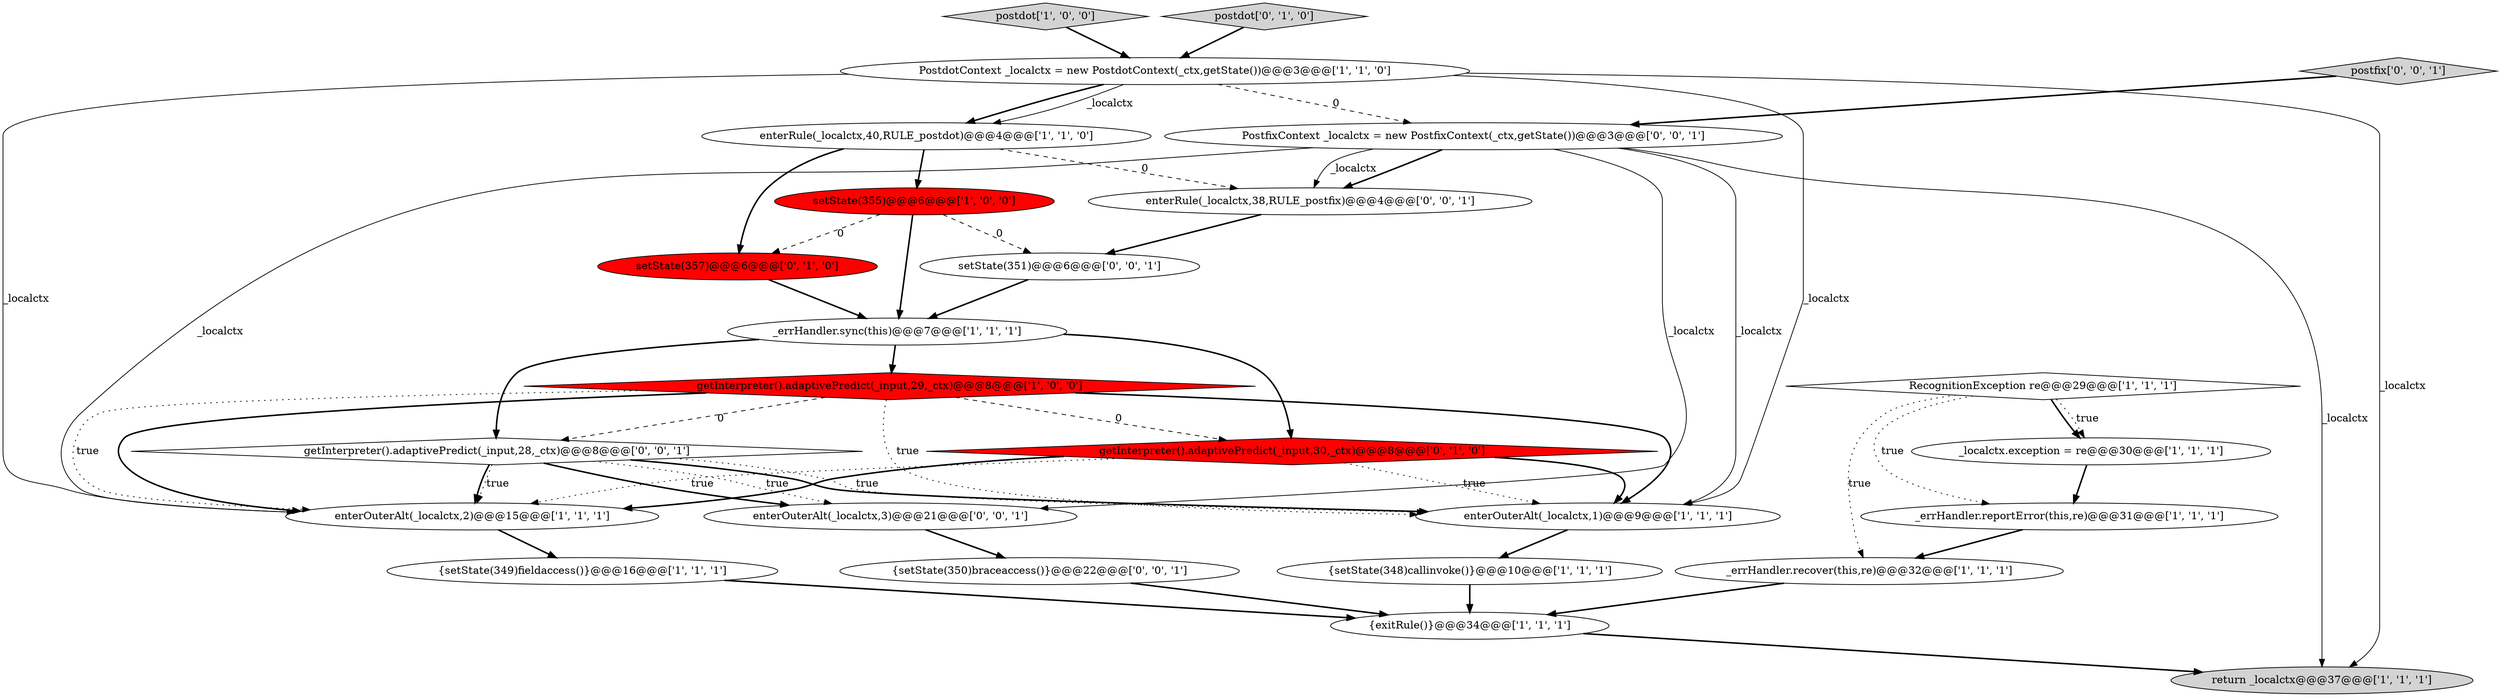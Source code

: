 digraph {
11 [style = filled, label = "postdot['1', '0', '0']", fillcolor = lightgray, shape = diamond image = "AAA0AAABBB1BBB"];
17 [style = filled, label = "postdot['0', '1', '0']", fillcolor = lightgray, shape = diamond image = "AAA0AAABBB2BBB"];
4 [style = filled, label = "enterOuterAlt(_localctx,1)@@@9@@@['1', '1', '1']", fillcolor = white, shape = ellipse image = "AAA0AAABBB1BBB"];
9 [style = filled, label = "{setState(348)callinvoke()}@@@10@@@['1', '1', '1']", fillcolor = white, shape = ellipse image = "AAA0AAABBB1BBB"];
5 [style = filled, label = "getInterpreter().adaptivePredict(_input,29,_ctx)@@@8@@@['1', '0', '0']", fillcolor = red, shape = diamond image = "AAA1AAABBB1BBB"];
13 [style = filled, label = "setState(355)@@@6@@@['1', '0', '0']", fillcolor = red, shape = ellipse image = "AAA1AAABBB1BBB"];
25 [style = filled, label = "setState(351)@@@6@@@['0', '0', '1']", fillcolor = white, shape = ellipse image = "AAA0AAABBB3BBB"];
1 [style = filled, label = "PostdotContext _localctx = new PostdotContext(_ctx,getState())@@@3@@@['1', '1', '0']", fillcolor = white, shape = ellipse image = "AAA0AAABBB1BBB"];
24 [style = filled, label = "enterRule(_localctx,38,RULE_postfix)@@@4@@@['0', '0', '1']", fillcolor = white, shape = ellipse image = "AAA0AAABBB3BBB"];
23 [style = filled, label = "postfix['0', '0', '1']", fillcolor = lightgray, shape = diamond image = "AAA0AAABBB3BBB"];
0 [style = filled, label = "RecognitionException re@@@29@@@['1', '1', '1']", fillcolor = white, shape = diamond image = "AAA0AAABBB1BBB"];
16 [style = filled, label = "setState(357)@@@6@@@['0', '1', '0']", fillcolor = red, shape = ellipse image = "AAA1AAABBB2BBB"];
14 [style = filled, label = "_localctx.exception = re@@@30@@@['1', '1', '1']", fillcolor = white, shape = ellipse image = "AAA0AAABBB1BBB"];
12 [style = filled, label = "enterRule(_localctx,40,RULE_postdot)@@@4@@@['1', '1', '0']", fillcolor = white, shape = ellipse image = "AAA0AAABBB1BBB"];
22 [style = filled, label = "getInterpreter().adaptivePredict(_input,28,_ctx)@@@8@@@['0', '0', '1']", fillcolor = white, shape = diamond image = "AAA0AAABBB3BBB"];
18 [style = filled, label = "getInterpreter().adaptivePredict(_input,30,_ctx)@@@8@@@['0', '1', '0']", fillcolor = red, shape = diamond image = "AAA1AAABBB2BBB"];
15 [style = filled, label = "return _localctx@@@37@@@['1', '1', '1']", fillcolor = lightgray, shape = ellipse image = "AAA0AAABBB1BBB"];
2 [style = filled, label = "{exitRule()}@@@34@@@['1', '1', '1']", fillcolor = white, shape = ellipse image = "AAA0AAABBB1BBB"];
10 [style = filled, label = "_errHandler.recover(this,re)@@@32@@@['1', '1', '1']", fillcolor = white, shape = ellipse image = "AAA0AAABBB1BBB"];
3 [style = filled, label = "_errHandler.reportError(this,re)@@@31@@@['1', '1', '1']", fillcolor = white, shape = ellipse image = "AAA0AAABBB1BBB"];
20 [style = filled, label = "enterOuterAlt(_localctx,3)@@@21@@@['0', '0', '1']", fillcolor = white, shape = ellipse image = "AAA0AAABBB3BBB"];
19 [style = filled, label = "{setState(350)braceaccess()}@@@22@@@['0', '0', '1']", fillcolor = white, shape = ellipse image = "AAA0AAABBB3BBB"];
6 [style = filled, label = "_errHandler.sync(this)@@@7@@@['1', '1', '1']", fillcolor = white, shape = ellipse image = "AAA0AAABBB1BBB"];
21 [style = filled, label = "PostfixContext _localctx = new PostfixContext(_ctx,getState())@@@3@@@['0', '0', '1']", fillcolor = white, shape = ellipse image = "AAA0AAABBB3BBB"];
7 [style = filled, label = "enterOuterAlt(_localctx,2)@@@15@@@['1', '1', '1']", fillcolor = white, shape = ellipse image = "AAA0AAABBB1BBB"];
8 [style = filled, label = "{setState(349)fieldaccess()}@@@16@@@['1', '1', '1']", fillcolor = white, shape = ellipse image = "AAA0AAABBB1BBB"];
4->9 [style = bold, label=""];
14->3 [style = bold, label=""];
21->4 [style = solid, label="_localctx"];
18->7 [style = dotted, label="true"];
17->1 [style = bold, label=""];
0->10 [style = dotted, label="true"];
9->2 [style = bold, label=""];
11->1 [style = bold, label=""];
1->7 [style = solid, label="_localctx"];
6->22 [style = bold, label=""];
6->18 [style = bold, label=""];
16->6 [style = bold, label=""];
22->7 [style = dotted, label="true"];
21->24 [style = bold, label=""];
12->16 [style = bold, label=""];
19->2 [style = bold, label=""];
1->21 [style = dashed, label="0"];
13->25 [style = dashed, label="0"];
25->6 [style = bold, label=""];
7->8 [style = bold, label=""];
5->18 [style = dashed, label="0"];
22->7 [style = bold, label=""];
5->4 [style = dotted, label="true"];
1->4 [style = solid, label="_localctx"];
22->4 [style = bold, label=""];
1->12 [style = solid, label="_localctx"];
12->13 [style = bold, label=""];
6->5 [style = bold, label=""];
3->10 [style = bold, label=""];
0->14 [style = bold, label=""];
1->15 [style = solid, label="_localctx"];
21->24 [style = solid, label="_localctx"];
22->20 [style = dotted, label="true"];
18->4 [style = bold, label=""];
21->7 [style = solid, label="_localctx"];
8->2 [style = bold, label=""];
22->20 [style = bold, label=""];
23->21 [style = bold, label=""];
5->7 [style = dotted, label="true"];
24->25 [style = bold, label=""];
12->24 [style = dashed, label="0"];
5->4 [style = bold, label=""];
2->15 [style = bold, label=""];
1->12 [style = bold, label=""];
21->20 [style = solid, label="_localctx"];
21->15 [style = solid, label="_localctx"];
5->7 [style = bold, label=""];
0->14 [style = dotted, label="true"];
10->2 [style = bold, label=""];
0->3 [style = dotted, label="true"];
18->4 [style = dotted, label="true"];
13->6 [style = bold, label=""];
18->7 [style = bold, label=""];
20->19 [style = bold, label=""];
22->4 [style = dotted, label="true"];
13->16 [style = dashed, label="0"];
5->22 [style = dashed, label="0"];
}
